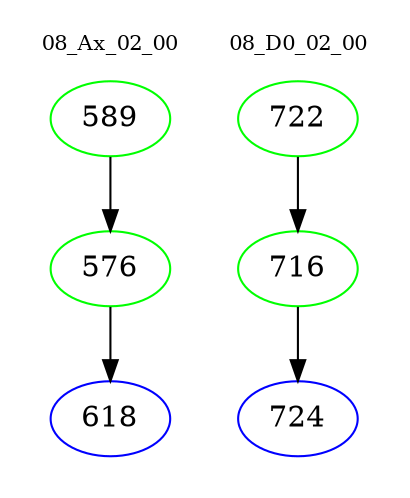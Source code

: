 digraph{
subgraph cluster_0 {
color = white
label = "08_Ax_02_00";
fontsize=10;
T0_589 [label="589", color="green"]
T0_589 -> T0_576 [color="black"]
T0_576 [label="576", color="green"]
T0_576 -> T0_618 [color="black"]
T0_618 [label="618", color="blue"]
}
subgraph cluster_1 {
color = white
label = "08_D0_02_00";
fontsize=10;
T1_722 [label="722", color="green"]
T1_722 -> T1_716 [color="black"]
T1_716 [label="716", color="green"]
T1_716 -> T1_724 [color="black"]
T1_724 [label="724", color="blue"]
}
}
